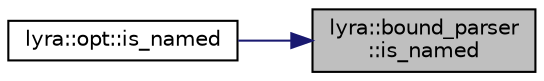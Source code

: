 digraph "lyra::bound_parser::is_named"
{
 // INTERACTIVE_SVG=YES
 // LATEX_PDF_SIZE
  edge [fontname="Helvetica",fontsize="10",labelfontname="Helvetica",labelfontsize="10"];
  node [fontname="Helvetica",fontsize="10",shape=record];
  rankdir="RL";
  Node1 [label="lyra::bound_parser\l::is_named",height=0.2,width=0.4,color="black", fillcolor="grey75", style="filled", fontcolor="black",tooltip=" "];
  Node1 -> Node2 [dir="back",color="midnightblue",fontsize="10",style="solid",fontname="Helvetica"];
  Node2 [label="lyra::opt::is_named",height=0.2,width=0.4,color="black", fillcolor="white", style="filled",URL="$classlyra_1_1opt.html#a717cef9bc8cf4c422124867883695648",tooltip=" "];
}
